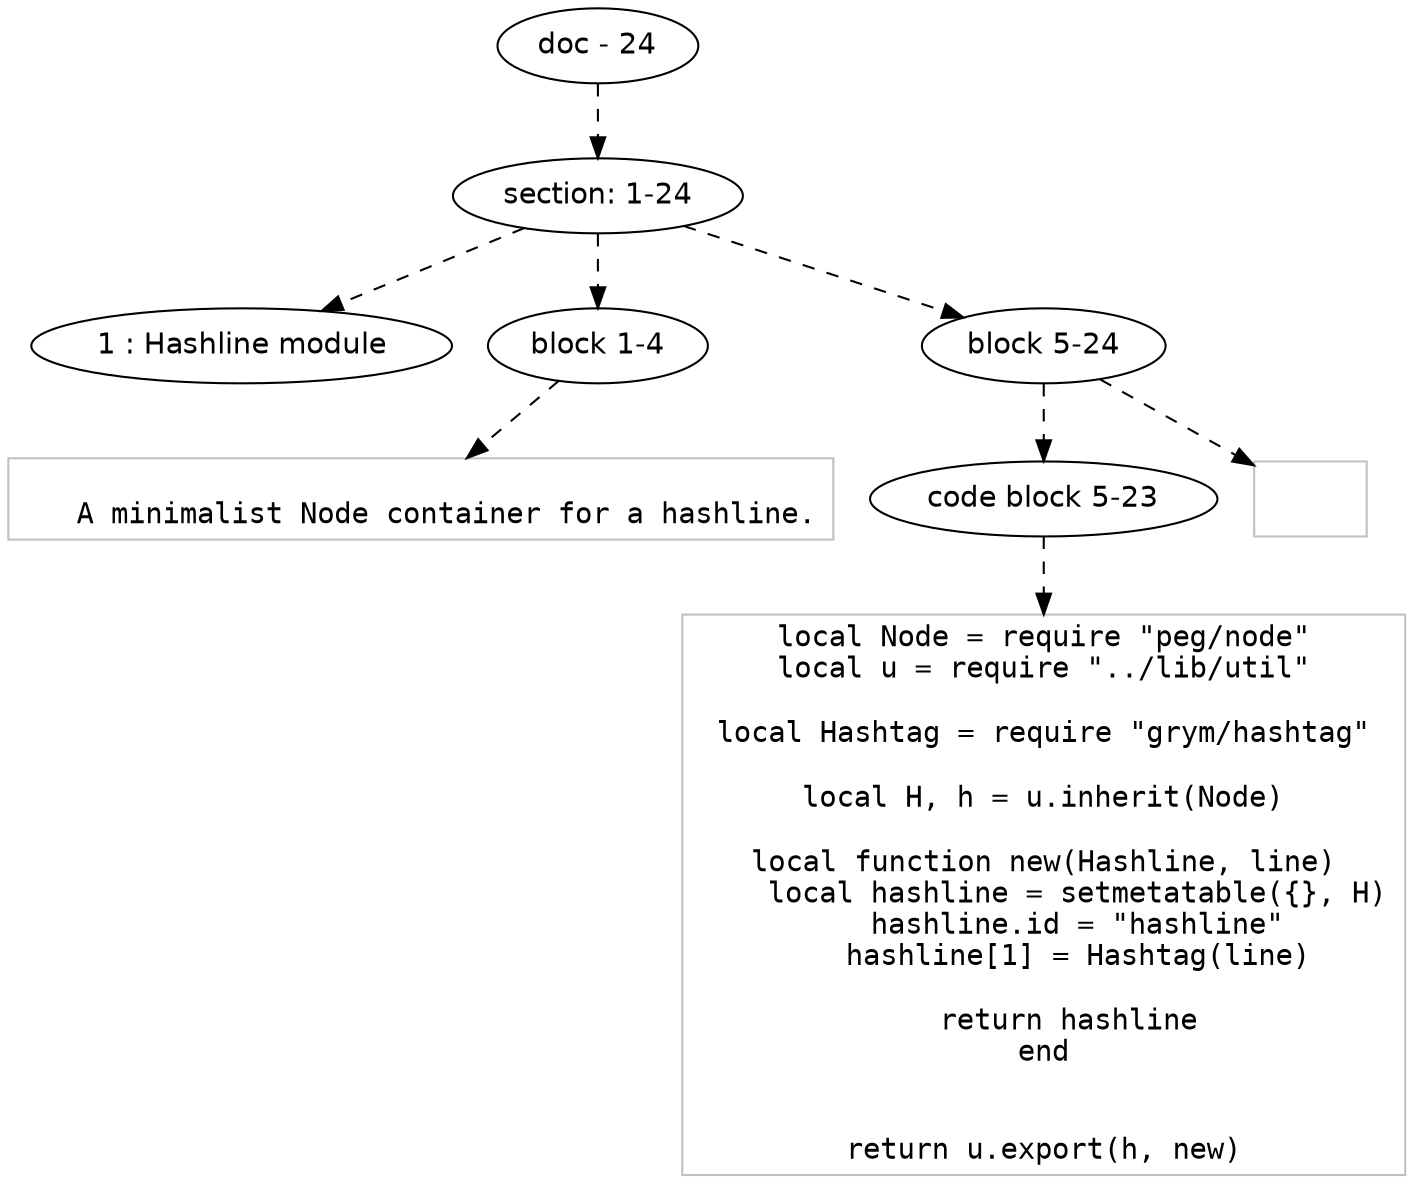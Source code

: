 digraph hierarchy {

node [fontname=Helvetica]
edge [style=dashed]

doc_0 [label="doc - 24"]


doc_0 -> { section_1}
{rank=same; section_1}

section_1 [label="section: 1-24"]


section_1 -> { header_2 block_3 block_4}
{rank=same; header_2 block_3 block_4}

header_2 [label="1 : Hashline module"]

block_3 [label="block 1-4"]

block_4 [label="block 5-24"]



block_3 -> leaf_5
leaf_5  [color=Gray,shape=rectangle,fontname=Inconsolata,label="
   A minimalist Node container for a hashline.
"]
block_4 -> { codeblock_6}
{rank=same; codeblock_6}

codeblock_6 [label="code block 5-23"]



codeblock_6 -> leaf_7
leaf_7  [color=Gray,shape=rectangle,fontname=Inconsolata,label="local Node = require \"peg/node\"
local u = require \"../lib/util\"

local Hashtag = require \"grym/hashtag\"

local H, h = u.inherit(Node)

local function new(Hashline, line)
    local hashline = setmetatable({}, H)
    hashline.id = \"hashline\"
    hashline[1] = Hashtag(line)

    return hashline 
end


return u.export(h, new)"]

block_4 -> leaf_8
leaf_8  [color=Gray,shape=rectangle,fontname=Inconsolata,label=""]

}
